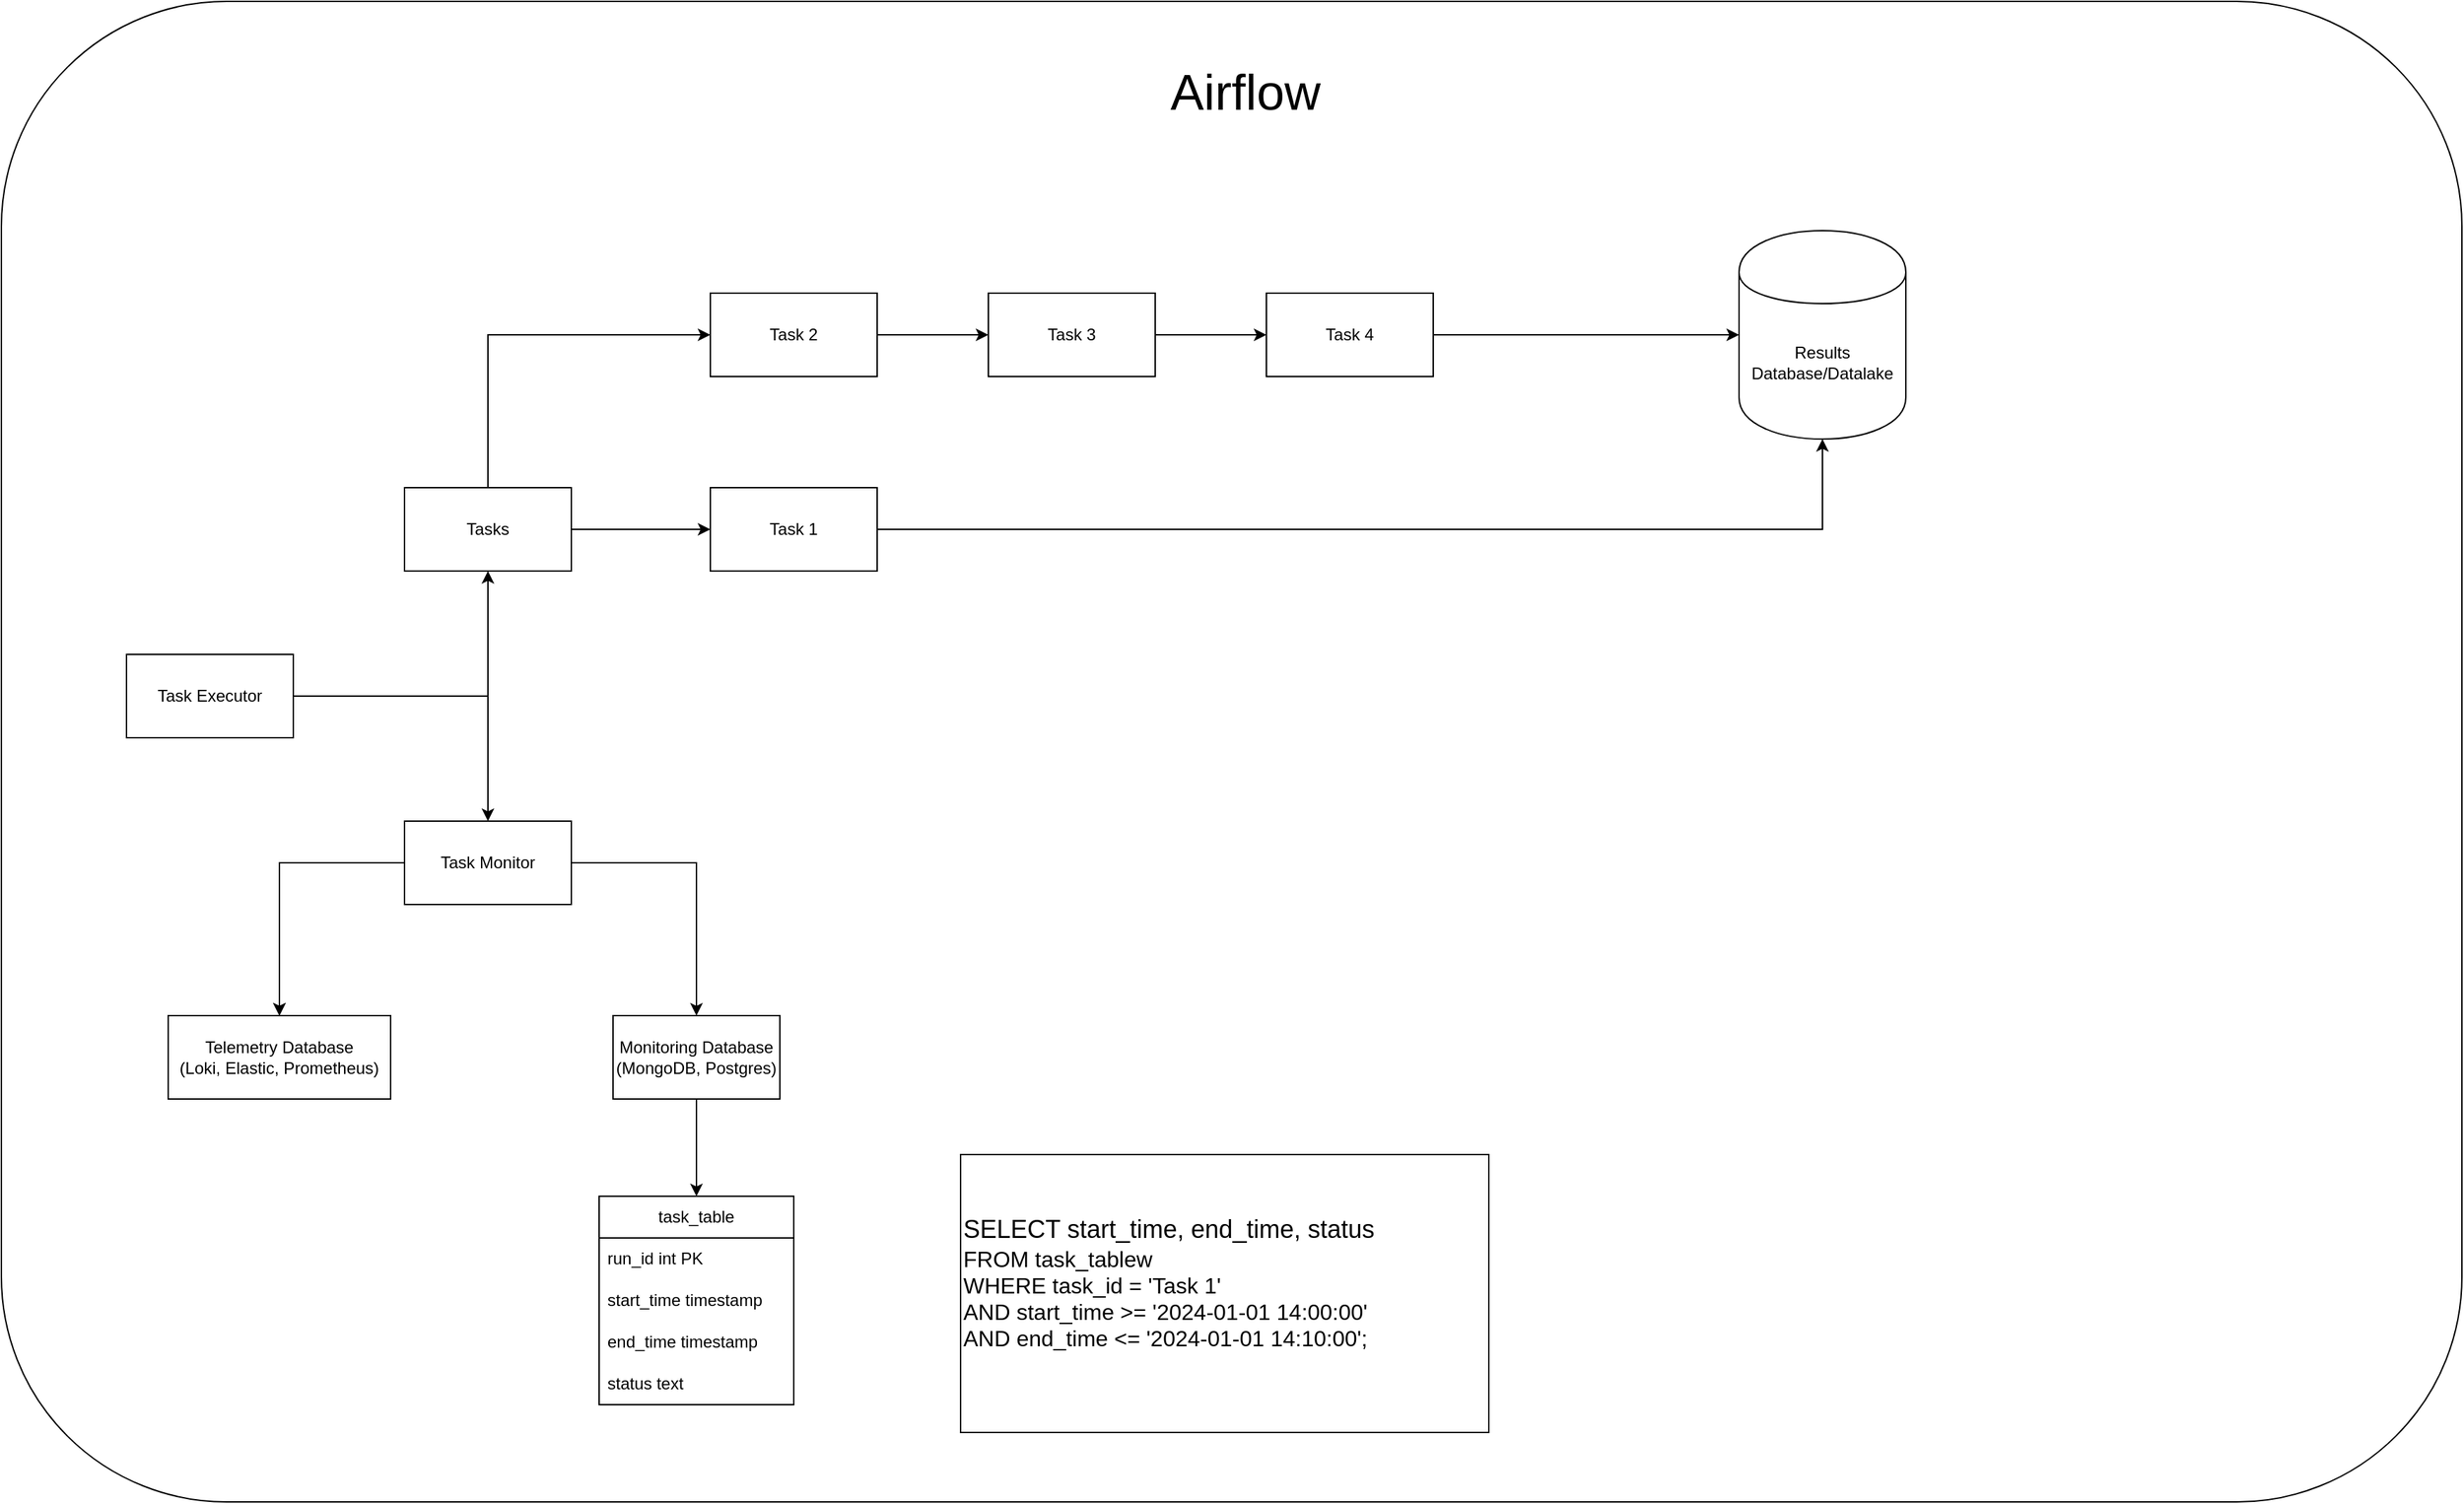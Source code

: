 <mxfile version="23.0.2" type="device">
  <diagram name="Page-1" id="uzmI-NwjtMugdd6j4duK">
    <mxGraphModel dx="3731" dy="2637" grid="1" gridSize="10" guides="1" tooltips="1" connect="1" arrows="1" fold="1" page="1" pageScale="1" pageWidth="850" pageHeight="1100" math="0" shadow="0">
      <root>
        <mxCell id="0" />
        <mxCell id="1" parent="0" />
        <mxCell id="btQQe2l7GTRy6SkGM3Ak-29" value="" style="rounded=1;whiteSpace=wrap;html=1;" vertex="1" parent="1">
          <mxGeometry x="-1320" y="-140" width="1770" height="1080" as="geometry" />
        </mxCell>
        <mxCell id="btQQe2l7GTRy6SkGM3Ak-31" value="&lt;font style=&quot;font-size: 36px;&quot;&gt;Airflow&lt;/font&gt;" style="text;html=1;strokeColor=none;fillColor=none;align=center;verticalAlign=middle;whiteSpace=wrap;rounded=0;" vertex="1" parent="1">
          <mxGeometry x="-455" y="-90" width="60" height="30" as="geometry" />
        </mxCell>
        <mxCell id="btQQe2l7GTRy6SkGM3Ak-35" value="" style="edgeStyle=orthogonalEdgeStyle;rounded=0;orthogonalLoop=1;jettySize=auto;html=1;" edge="1" parent="1" source="btQQe2l7GTRy6SkGM3Ak-33" target="btQQe2l7GTRy6SkGM3Ak-34">
          <mxGeometry relative="1" as="geometry" />
        </mxCell>
        <mxCell id="btQQe2l7GTRy6SkGM3Ak-52" value="" style="edgeStyle=orthogonalEdgeStyle;rounded=0;orthogonalLoop=1;jettySize=auto;html=1;" edge="1" parent="1" source="btQQe2l7GTRy6SkGM3Ak-33" target="btQQe2l7GTRy6SkGM3Ak-51">
          <mxGeometry relative="1" as="geometry" />
        </mxCell>
        <mxCell id="btQQe2l7GTRy6SkGM3Ak-33" value="Task Executor" style="rounded=0;whiteSpace=wrap;html=1;" vertex="1" parent="1">
          <mxGeometry x="-1230" y="330" width="120" height="60" as="geometry" />
        </mxCell>
        <mxCell id="btQQe2l7GTRy6SkGM3Ak-37" value="" style="edgeStyle=orthogonalEdgeStyle;rounded=0;orthogonalLoop=1;jettySize=auto;html=1;" edge="1" parent="1" source="btQQe2l7GTRy6SkGM3Ak-34" target="btQQe2l7GTRy6SkGM3Ak-36">
          <mxGeometry relative="1" as="geometry" />
        </mxCell>
        <mxCell id="btQQe2l7GTRy6SkGM3Ak-38" value="" style="edgeStyle=orthogonalEdgeStyle;rounded=0;orthogonalLoop=1;jettySize=auto;html=1;" edge="1" parent="1" source="btQQe2l7GTRy6SkGM3Ak-34" target="btQQe2l7GTRy6SkGM3Ak-36">
          <mxGeometry relative="1" as="geometry" />
        </mxCell>
        <mxCell id="btQQe2l7GTRy6SkGM3Ak-40" value="" style="edgeStyle=orthogonalEdgeStyle;rounded=0;orthogonalLoop=1;jettySize=auto;html=1;" edge="1" parent="1" source="btQQe2l7GTRy6SkGM3Ak-34" target="btQQe2l7GTRy6SkGM3Ak-39">
          <mxGeometry relative="1" as="geometry" />
        </mxCell>
        <mxCell id="btQQe2l7GTRy6SkGM3Ak-34" value="Task Monitor" style="rounded=0;whiteSpace=wrap;html=1;" vertex="1" parent="1">
          <mxGeometry x="-1030" y="450" width="120" height="60" as="geometry" />
        </mxCell>
        <mxCell id="btQQe2l7GTRy6SkGM3Ak-36" value="Telemetry Database&lt;br&gt;(Loki, Elastic, Prometheus)" style="whiteSpace=wrap;html=1;rounded=0;" vertex="1" parent="1">
          <mxGeometry x="-1200" y="590" width="160" height="60" as="geometry" />
        </mxCell>
        <mxCell id="btQQe2l7GTRy6SkGM3Ak-50" style="edgeStyle=orthogonalEdgeStyle;rounded=0;orthogonalLoop=1;jettySize=auto;html=1;entryX=0.5;entryY=0;entryDx=0;entryDy=0;" edge="1" parent="1" source="btQQe2l7GTRy6SkGM3Ak-39" target="btQQe2l7GTRy6SkGM3Ak-42">
          <mxGeometry relative="1" as="geometry" />
        </mxCell>
        <mxCell id="btQQe2l7GTRy6SkGM3Ak-39" value="Monitoring Database&lt;br&gt;(MongoDB, Postgres)" style="whiteSpace=wrap;html=1;rounded=0;" vertex="1" parent="1">
          <mxGeometry x="-880" y="590" width="120" height="60" as="geometry" />
        </mxCell>
        <mxCell id="btQQe2l7GTRy6SkGM3Ak-42" value="task_table" style="swimlane;fontStyle=0;childLayout=stackLayout;horizontal=1;startSize=30;horizontalStack=0;resizeParent=1;resizeParentMax=0;resizeLast=0;collapsible=1;marginBottom=0;whiteSpace=wrap;html=1;" vertex="1" parent="1">
          <mxGeometry x="-890" y="720" width="140" height="150" as="geometry" />
        </mxCell>
        <mxCell id="btQQe2l7GTRy6SkGM3Ak-43" value="run_id int PK" style="text;strokeColor=none;fillColor=none;align=left;verticalAlign=middle;spacingLeft=4;spacingRight=4;overflow=hidden;points=[[0,0.5],[1,0.5]];portConstraint=eastwest;rotatable=0;whiteSpace=wrap;html=1;" vertex="1" parent="btQQe2l7GTRy6SkGM3Ak-42">
          <mxGeometry y="30" width="140" height="30" as="geometry" />
        </mxCell>
        <mxCell id="btQQe2l7GTRy6SkGM3Ak-44" value="start_time timestamp" style="text;strokeColor=none;fillColor=none;align=left;verticalAlign=middle;spacingLeft=4;spacingRight=4;overflow=hidden;points=[[0,0.5],[1,0.5]];portConstraint=eastwest;rotatable=0;whiteSpace=wrap;html=1;" vertex="1" parent="btQQe2l7GTRy6SkGM3Ak-42">
          <mxGeometry y="60" width="140" height="30" as="geometry" />
        </mxCell>
        <mxCell id="btQQe2l7GTRy6SkGM3Ak-45" value="end_time timestamp" style="text;strokeColor=none;fillColor=none;align=left;verticalAlign=middle;spacingLeft=4;spacingRight=4;overflow=hidden;points=[[0,0.5],[1,0.5]];portConstraint=eastwest;rotatable=0;whiteSpace=wrap;html=1;" vertex="1" parent="btQQe2l7GTRy6SkGM3Ak-42">
          <mxGeometry y="90" width="140" height="30" as="geometry" />
        </mxCell>
        <mxCell id="btQQe2l7GTRy6SkGM3Ak-46" value="status text" style="text;strokeColor=none;fillColor=none;align=left;verticalAlign=middle;spacingLeft=4;spacingRight=4;overflow=hidden;points=[[0,0.5],[1,0.5]];portConstraint=eastwest;rotatable=0;whiteSpace=wrap;html=1;" vertex="1" parent="btQQe2l7GTRy6SkGM3Ak-42">
          <mxGeometry y="120" width="140" height="30" as="geometry" />
        </mxCell>
        <mxCell id="btQQe2l7GTRy6SkGM3Ak-54" value="" style="edgeStyle=orthogonalEdgeStyle;rounded=0;orthogonalLoop=1;jettySize=auto;html=1;" edge="1" parent="1" source="btQQe2l7GTRy6SkGM3Ak-51" target="btQQe2l7GTRy6SkGM3Ak-53">
          <mxGeometry relative="1" as="geometry" />
        </mxCell>
        <mxCell id="btQQe2l7GTRy6SkGM3Ak-56" value="" style="edgeStyle=orthogonalEdgeStyle;rounded=0;orthogonalLoop=1;jettySize=auto;html=1;" edge="1" parent="1" source="btQQe2l7GTRy6SkGM3Ak-51" target="btQQe2l7GTRy6SkGM3Ak-55">
          <mxGeometry relative="1" as="geometry">
            <Array as="points">
              <mxPoint x="-970" y="100" />
            </Array>
          </mxGeometry>
        </mxCell>
        <mxCell id="btQQe2l7GTRy6SkGM3Ak-51" value="Tasks" style="whiteSpace=wrap;html=1;rounded=0;" vertex="1" parent="1">
          <mxGeometry x="-1030" y="210" width="120" height="60" as="geometry" />
        </mxCell>
        <mxCell id="btQQe2l7GTRy6SkGM3Ak-66" style="edgeStyle=orthogonalEdgeStyle;rounded=0;orthogonalLoop=1;jettySize=auto;html=1;entryX=0.5;entryY=1;entryDx=0;entryDy=0;" edge="1" parent="1" source="btQQe2l7GTRy6SkGM3Ak-53" target="btQQe2l7GTRy6SkGM3Ak-63">
          <mxGeometry relative="1" as="geometry" />
        </mxCell>
        <mxCell id="btQQe2l7GTRy6SkGM3Ak-53" value="Task 1" style="whiteSpace=wrap;html=1;rounded=0;" vertex="1" parent="1">
          <mxGeometry x="-810" y="210" width="120" height="60" as="geometry" />
        </mxCell>
        <mxCell id="btQQe2l7GTRy6SkGM3Ak-58" value="" style="edgeStyle=orthogonalEdgeStyle;rounded=0;orthogonalLoop=1;jettySize=auto;html=1;" edge="1" parent="1" source="btQQe2l7GTRy6SkGM3Ak-55" target="btQQe2l7GTRy6SkGM3Ak-57">
          <mxGeometry relative="1" as="geometry" />
        </mxCell>
        <mxCell id="btQQe2l7GTRy6SkGM3Ak-55" value="Task 2" style="whiteSpace=wrap;html=1;rounded=0;" vertex="1" parent="1">
          <mxGeometry x="-810" y="70" width="120" height="60" as="geometry" />
        </mxCell>
        <mxCell id="btQQe2l7GTRy6SkGM3Ak-60" value="" style="edgeStyle=orthogonalEdgeStyle;rounded=0;orthogonalLoop=1;jettySize=auto;html=1;" edge="1" parent="1" source="btQQe2l7GTRy6SkGM3Ak-57" target="btQQe2l7GTRy6SkGM3Ak-59">
          <mxGeometry relative="1" as="geometry" />
        </mxCell>
        <mxCell id="btQQe2l7GTRy6SkGM3Ak-57" value="Task 3" style="whiteSpace=wrap;html=1;rounded=0;" vertex="1" parent="1">
          <mxGeometry x="-610" y="70" width="120" height="60" as="geometry" />
        </mxCell>
        <mxCell id="btQQe2l7GTRy6SkGM3Ak-65" style="edgeStyle=orthogonalEdgeStyle;rounded=0;orthogonalLoop=1;jettySize=auto;html=1;" edge="1" parent="1" source="btQQe2l7GTRy6SkGM3Ak-59" target="btQQe2l7GTRy6SkGM3Ak-63">
          <mxGeometry relative="1" as="geometry" />
        </mxCell>
        <mxCell id="btQQe2l7GTRy6SkGM3Ak-59" value="Task 4" style="whiteSpace=wrap;html=1;rounded=0;" vertex="1" parent="1">
          <mxGeometry x="-410" y="70" width="120" height="60" as="geometry" />
        </mxCell>
        <mxCell id="btQQe2l7GTRy6SkGM3Ak-63" value="Results Database/Datalake" style="shape=cylinder;whiteSpace=wrap;html=1;boundedLbl=1;backgroundOutline=1;" vertex="1" parent="1">
          <mxGeometry x="-70" y="25" width="120" height="150" as="geometry" />
        </mxCell>
        <mxCell id="btQQe2l7GTRy6SkGM3Ak-70" value="&lt;div&gt;&lt;font style=&quot;font-size: 18px;&quot;&gt;SELECT start_time, end_time, status&lt;/font&gt;&lt;/div&gt;&lt;div&gt;&lt;font size=&quot;3&quot;&gt;FROM task_tablew&lt;/font&gt;&lt;/div&gt;&lt;div&gt;&lt;font size=&quot;3&quot;&gt;WHERE task_id = &#39;Task 1&#39;&lt;/font&gt;&lt;/div&gt;&lt;div&gt;&lt;font size=&quot;3&quot;&gt;AND start_time &amp;gt;= &#39;2024-01-01 14:00:00&#39;&lt;/font&gt;&lt;/div&gt;&lt;div&gt;&lt;font size=&quot;3&quot;&gt;AND end_time &amp;lt;= &#39;2024-01-01 14:10:00&#39;;&lt;/font&gt;&lt;/div&gt;&lt;div&gt;&lt;br&gt;&lt;/div&gt;" style="rounded=0;whiteSpace=wrap;html=1;align=left;" vertex="1" parent="1">
          <mxGeometry x="-630" y="690" width="380" height="200" as="geometry" />
        </mxCell>
      </root>
    </mxGraphModel>
  </diagram>
</mxfile>

